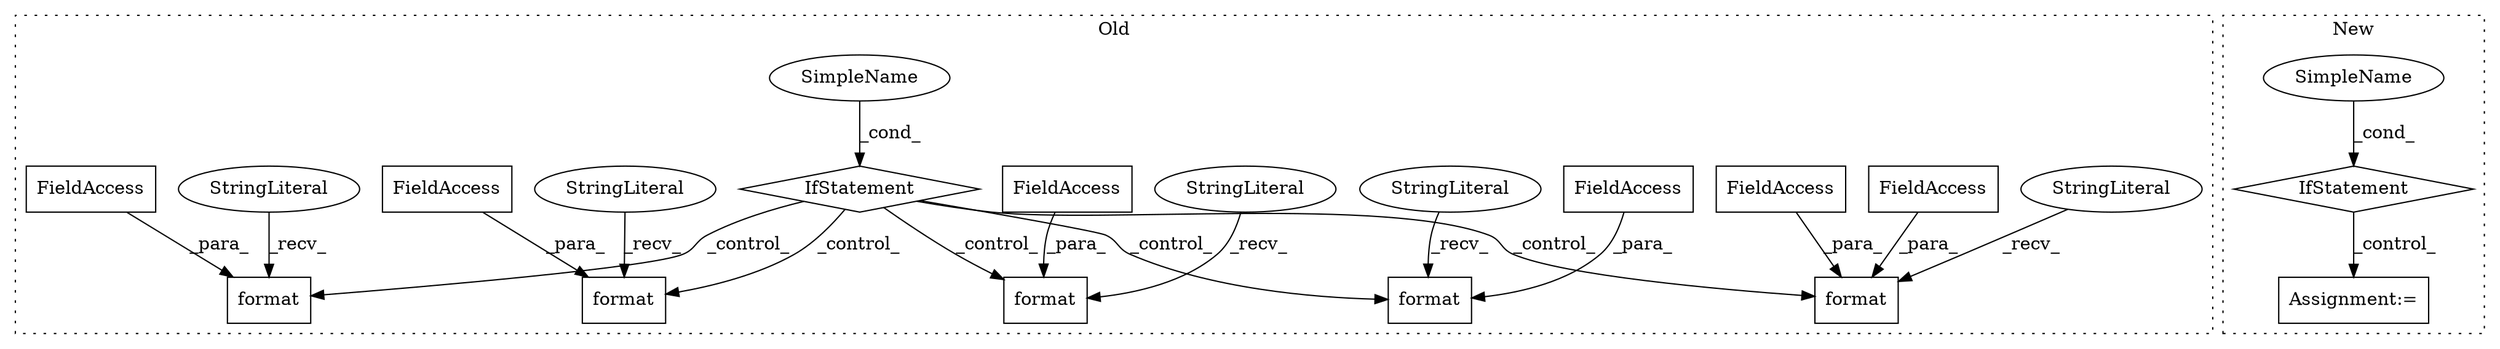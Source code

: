 digraph G {
subgraph cluster0 {
1 [label="format" a="32" s="2825,2859" l="7,1" shape="box"];
3 [label="StringLiteral" a="45" s="2808" l="16" shape="ellipse"];
6 [label="IfStatement" a="25" s="2493,2511" l="4,2" shape="diamond"];
7 [label="SimpleName" a="42" s="2497" l="14" shape="ellipse"];
8 [label="FieldAccess" a="22" s="2852" l="7" shape="box"];
9 [label="format" a="32" s="2685,2719" l="7,1" shape="box"];
10 [label="StringLiteral" a="45" s="2667" l="17" shape="ellipse"];
11 [label="FieldAccess" a="22" s="2832" l="19" shape="box"];
12 [label="format" a="32" s="2545,2579" l="7,1" shape="box"];
13 [label="FieldAccess" a="22" s="2552" l="19" shape="box"];
14 [label="format" a="32" s="2898,2932" l="7,1" shape="box"];
15 [label="FieldAccess" a="22" s="2692" l="19" shape="box"];
16 [label="format" a="32" s="2755,2789" l="7,1" shape="box"];
17 [label="FieldAccess" a="22" s="2905" l="19" shape="box"];
18 [label="StringLiteral" a="45" s="2530" l="14" shape="ellipse"];
19 [label="StringLiteral" a="45" s="2738" l="16" shape="ellipse"];
20 [label="StringLiteral" a="45" s="2878" l="19" shape="ellipse"];
21 [label="FieldAccess" a="22" s="2782" l="7" shape="box"];
label = "Old";
style="dotted";
}
subgraph cluster1 {
2 [label="IfStatement" a="25" s="2631,2649" l="4,2" shape="diamond"];
4 [label="Assignment:=" a="7" s="2822" l="1" shape="box"];
5 [label="SimpleName" a="42" s="2635" l="14" shape="ellipse"];
label = "New";
style="dotted";
}
2 -> 4 [label="_control_"];
3 -> 1 [label="_recv_"];
5 -> 2 [label="_cond_"];
6 -> 16 [label="_control_"];
6 -> 14 [label="_control_"];
6 -> 1 [label="_control_"];
6 -> 9 [label="_control_"];
6 -> 12 [label="_control_"];
7 -> 6 [label="_cond_"];
8 -> 1 [label="_para_"];
10 -> 9 [label="_recv_"];
11 -> 1 [label="_para_"];
13 -> 12 [label="_para_"];
15 -> 9 [label="_para_"];
17 -> 14 [label="_para_"];
18 -> 12 [label="_recv_"];
19 -> 16 [label="_recv_"];
20 -> 14 [label="_recv_"];
21 -> 16 [label="_para_"];
}